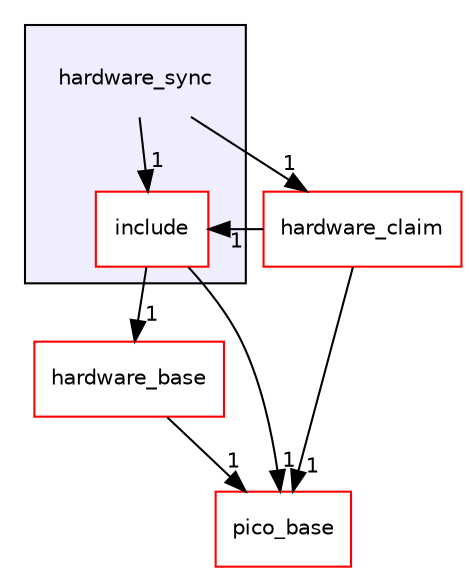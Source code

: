digraph "hardware_sync" {
  compound=true
  node [ fontsize="10", fontname="Helvetica"];
  edge [ labelfontsize="10", labelfontname="Helvetica"];
  subgraph clusterdir_992bccbfc838886b69a13f304f758bbd {
    graph [ bgcolor="#eeeeff", pencolor="black", label="" URL="dir_992bccbfc838886b69a13f304f758bbd.html"];
    dir_992bccbfc838886b69a13f304f758bbd [shape=plaintext label="hardware_sync"];
    dir_343595c92a65a734aaa9e0124c338373 [shape=box label="include" color="red" fillcolor="white" style="filled" URL="dir_343595c92a65a734aaa9e0124c338373.html"];
  }
  dir_c6c7f251ebac20a0f78c139a1ca1c75c [shape=box label="hardware_base" fillcolor="white" style="filled" color="red" URL="dir_c6c7f251ebac20a0f78c139a1ca1c75c.html"];
  dir_ee4ba4c32933fd9d1c9bce216e67756d [shape=box label="pico_base" fillcolor="white" style="filled" color="red" URL="dir_ee4ba4c32933fd9d1c9bce216e67756d.html"];
  dir_d15b2aa8e1621cef9dbcedcfffb30689 [shape=box label="hardware_claim" fillcolor="white" style="filled" color="red" URL="dir_d15b2aa8e1621cef9dbcedcfffb30689.html"];
  dir_c6c7f251ebac20a0f78c139a1ca1c75c->dir_ee4ba4c32933fd9d1c9bce216e67756d [headlabel="1", labeldistance=1.5 headhref="dir_000059_000007.html"];
  dir_343595c92a65a734aaa9e0124c338373->dir_c6c7f251ebac20a0f78c139a1ca1c75c [headlabel="1", labeldistance=1.5 headhref="dir_000033_000059.html"];
  dir_343595c92a65a734aaa9e0124c338373->dir_ee4ba4c32933fd9d1c9bce216e67756d [headlabel="1", labeldistance=1.5 headhref="dir_000033_000007.html"];
  dir_d15b2aa8e1621cef9dbcedcfffb30689->dir_ee4ba4c32933fd9d1c9bce216e67756d [headlabel="1", labeldistance=1.5 headhref="dir_000062_000007.html"];
  dir_d15b2aa8e1621cef9dbcedcfffb30689->dir_343595c92a65a734aaa9e0124c338373 [headlabel="1", labeldistance=1.5 headhref="dir_000062_000033.html"];
  dir_992bccbfc838886b69a13f304f758bbd->dir_343595c92a65a734aaa9e0124c338373 [headlabel="1", labeldistance=1.5 headhref="dir_000032_000033.html"];
  dir_992bccbfc838886b69a13f304f758bbd->dir_d15b2aa8e1621cef9dbcedcfffb30689 [headlabel="1", labeldistance=1.5 headhref="dir_000032_000062.html"];
}
